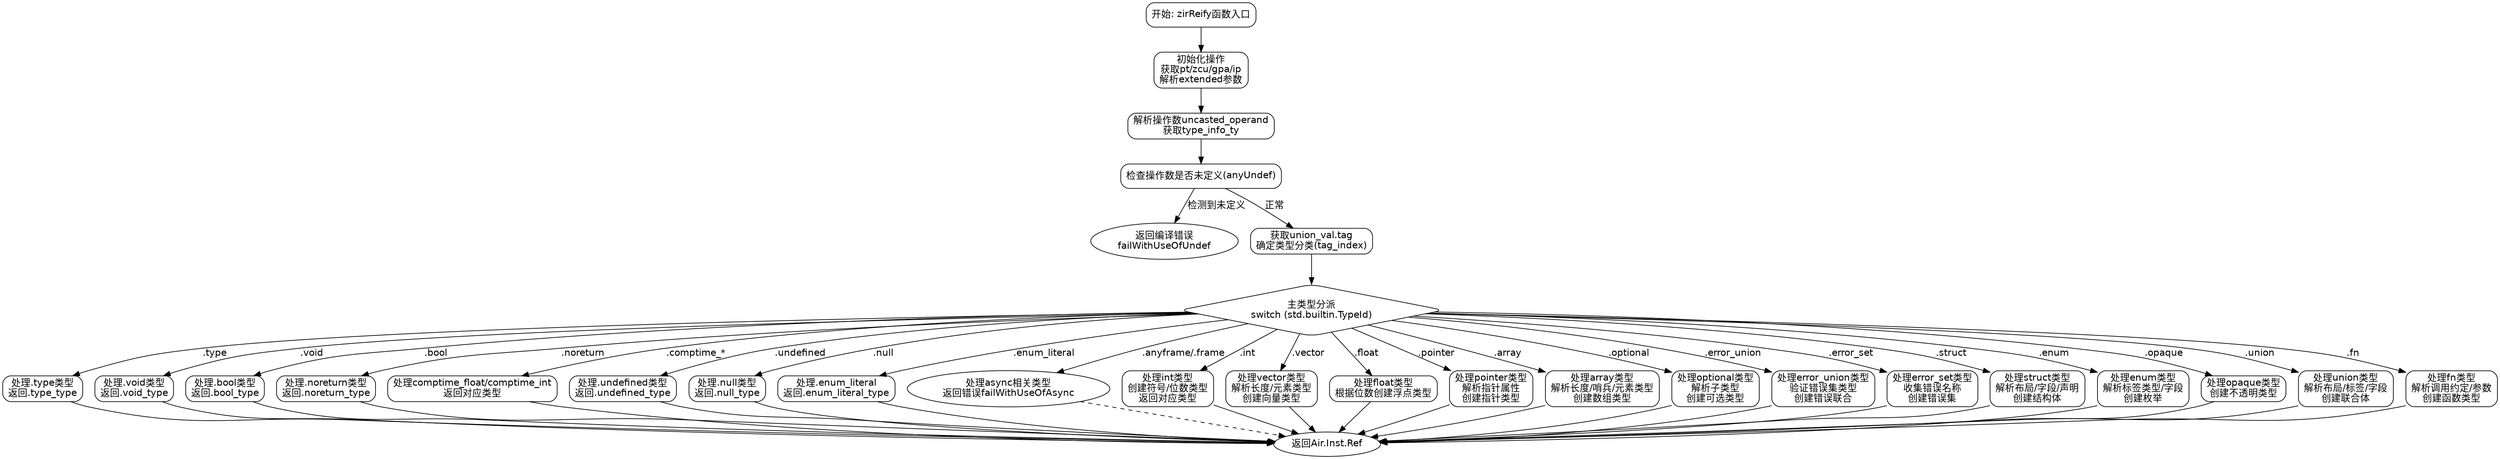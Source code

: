 
digraph flowchart {
    node [shape=rectangle, style="rounded", fontname="Helvetica"];
    edge [fontname="Helvetica"];

    start [label="开始: zirReify函数入口"];
    init [label="初始化操作\n获取pt/zcu/gpa/ip\n解析extended参数"];
    resolve_operand [label="解析操作数uncasted_operand\n获取type_info_ty"];
    check_undef [label="检查操作数是否未定义(anyUndef)"];
    error_undef [label="返回编译错误\nfailWithUseOfUndef", shape=oval];
    get_tag [label="获取union_val.tag\n确定类型分类(tag_index)"];
    main_switch [label="主类型分派\nswitch (std.builtin.TypeId)", shape=diamond];

    // 基本类型处理分支
    type_type [label="处理.type类型\n返回.type_type"];
    void_type [label="处理.void类型\n返回.void_type"];
    bool_type [label="处理.bool类型\n返回.bool_type"];
    noreturn_type [label="处理.noreturn类型\n返回.noreturn_type"];
    comptime_types [label="处理comptime_float/comptime_int\n返回对应类型"];
    undefined_type [label="处理.undefined类型\n返回.undefined_type"];
    null_type [label="处理.null类型\n返回.null_type"];
    enum_literal [label="处理.enum_literal\n返回.enum_literal_type"];
    async_error [label="处理async相关类型\n返回错误failWithUseOfAsync", shape=oval];

    // 复合类型处理分支
    int_type [label="处理int类型\n创建符号/位数类型\n返回对应类型"];
    vector_type [label="处理vector类型\n解析长度/元素类型\n创建向量类型"];
    float_type [label="处理float类型\n根据位数创建浮点类型"];
    pointer_type [label="处理pointer类型\n解析指针属性\n创建指针类型"];
    array_type [label="处理array类型\n解析长度/哨兵/元素类型\n创建数组类型"];
    optional_type [label="处理optional类型\n解析子类型\n创建可选类型"];
    error_union [label="处理error_union类型\n验证错误集类型\n创建错误联合"];
    error_set [label="处理error_set类型\n收集错误名称\n创建错误集"];
    struct_type [label="处理struct类型\n解析布局/字段/声明\n创建结构体"];
    enum_type [label="处理enum类型\n解析标签类型/字段\n创建枚举"];
    opaque_type [label="处理opaque类型\n创建不透明类型"];
    union_type [label="处理union类型\n解析布局/标签/字段\n创建联合体"];
    func_type [label="处理fn类型\n解析调用约定/参数\n创建函数类型"];

    // 连接基础流程
    start -> init -> resolve_operand -> check_undef;
    check_undef -> error_undef [label="检测到未定义"];
    check_undef -> get_tag [label="正常"];
    get_tag -> main_switch;

    // 主分派连接
    main_switch -> type_type [label=".type"];
    main_switch -> void_type [label=".void"];
    main_switch -> bool_type [label=".bool"];
    main_switch -> noreturn_type [label=".noreturn"];
    main_switch -> comptime_types [label=".comptime_*"];
    main_switch -> undefined_type [label=".undefined"];
    main_switch -> null_type [label=".null"];
    main_switch -> enum_literal [label=".enum_literal"];
    main_switch -> async_error [label=".anyframe/.frame"];
    
    // 复合类型连接
    main_switch -> int_type [label=".int"];
    main_switch -> vector_type [label=".vector"];
    main_switch -> float_type [label=".float"];
    main_switch -> pointer_type [label=".pointer"];
    main_switch -> array_type [label=".array"];
    main_switch -> optional_type [label=".optional"];
    main_switch -> error_union [label=".error_union"];
    main_switch -> error_set [label=".error_set"];
    main_switch -> struct_type [label=".struct"];
    main_switch -> enum_type [label=".enum"];
    main_switch -> opaque_type [label=".opaque"];
    main_switch -> union_type [label=".union"];
    main_switch -> func_type [label=".fn"];

    // 公共结束路径
    type_type -> end;
    void_type -> end;
    bool_type -> end;
    noreturn_type -> end;
    comptime_types -> end;
    undefined_type -> end;
    null_type -> end;
    enum_literal -> end;
    async_error -> end [style=dashed];
    int_type -> end;
    vector_type -> end;
    float_type -> end;
    pointer_type -> end;
    array_type -> end;
    optional_type -> end;
    error_union -> end;
    error_set -> end;
    struct_type -> end;
    enum_type -> end;
    opaque_type -> end;
    union_type -> end;
    func_type -> end;

    end [label="返回Air.Inst.Ref", shape=oval];
}

